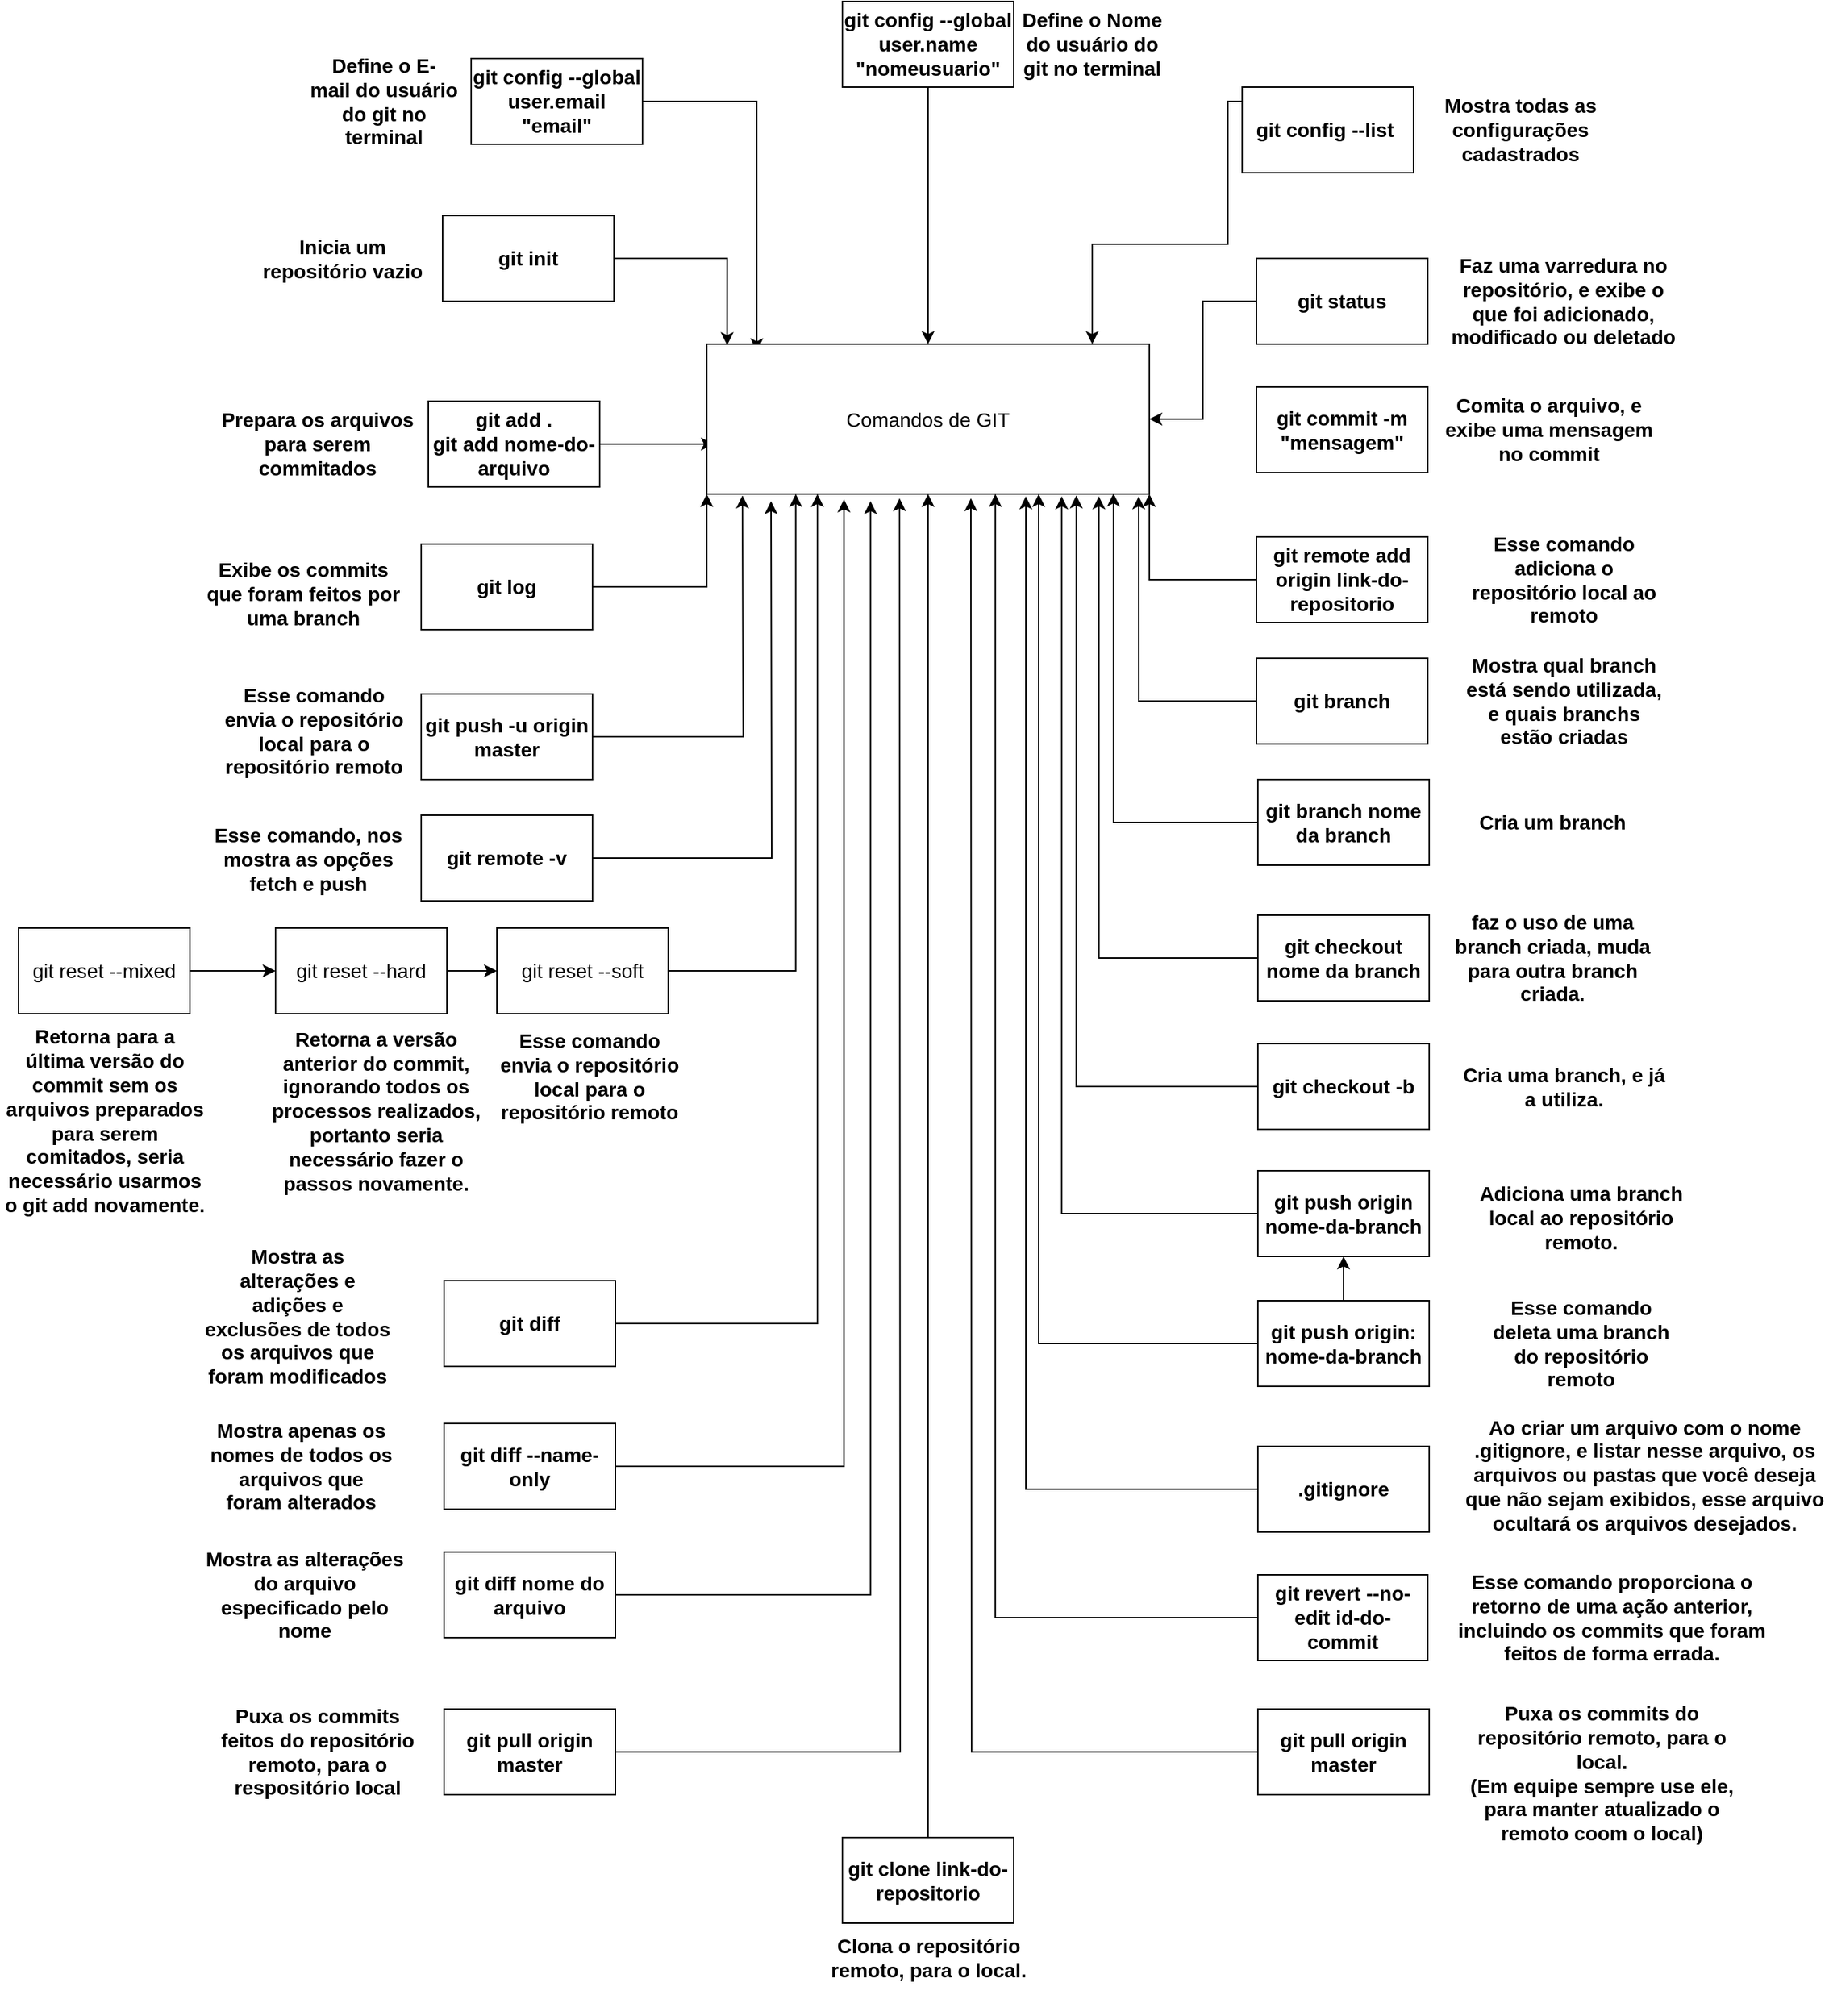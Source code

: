 <mxfile version="14.6.13" type="device"><diagram id="Fu_umPnv1f16jHtLj5su" name="Page-1"><mxGraphModel dx="2017" dy="1078" grid="1" gridSize="10" guides="1" tooltips="1" connect="1" arrows="1" fold="1" page="1" pageScale="1" pageWidth="827" pageHeight="1169" math="0" shadow="0"><root><mxCell id="0"/><mxCell id="1" parent="0"/><mxCell id="9Tiv09tL8kEDhpdBVm-y-2" value="git commit -m &quot;mensagem&quot;" style="rounded=0;whiteSpace=wrap;html=1;fontSize=14;fontStyle=1" vertex="1" parent="1"><mxGeometry x="970" y="300" width="120" height="60" as="geometry"/></mxCell><mxCell id="9Tiv09tL8kEDhpdBVm-y-56" value="" style="edgeStyle=orthogonalEdgeStyle;rounded=0;orthogonalLoop=1;jettySize=auto;html=1;fontSize=14;entryX=1;entryY=1;entryDx=0;entryDy=0;" edge="1" parent="1" source="9Tiv09tL8kEDhpdBVm-y-3" target="9Tiv09tL8kEDhpdBVm-y-37"><mxGeometry relative="1" as="geometry"/></mxCell><mxCell id="9Tiv09tL8kEDhpdBVm-y-3" value="git remote add origin link-do-repositorio" style="rounded=0;whiteSpace=wrap;html=1;fontStyle=1;fontSize=14;" vertex="1" parent="1"><mxGeometry x="970" y="405" width="120" height="60" as="geometry"/></mxCell><mxCell id="9Tiv09tL8kEDhpdBVm-y-45" value="" style="edgeStyle=orthogonalEdgeStyle;rounded=0;orthogonalLoop=1;jettySize=auto;html=1;fontSize=14;" edge="1" parent="1" source="9Tiv09tL8kEDhpdBVm-y-4" target="9Tiv09tL8kEDhpdBVm-y-37"><mxGeometry relative="1" as="geometry"/></mxCell><mxCell id="9Tiv09tL8kEDhpdBVm-y-4" value="git config --global user.name &quot;nomeusuario&quot;" style="rounded=0;whiteSpace=wrap;html=1;fontSize=14;fontStyle=1" vertex="1" parent="1"><mxGeometry x="680" y="30" width="120" height="60" as="geometry"/></mxCell><mxCell id="9Tiv09tL8kEDhpdBVm-y-55" value="" style="edgeStyle=orthogonalEdgeStyle;rounded=0;orthogonalLoop=1;jettySize=auto;html=1;fontSize=14;" edge="1" parent="1" source="9Tiv09tL8kEDhpdBVm-y-5"><mxGeometry relative="1" as="geometry"><mxPoint x="610" y="376" as="targetPoint"/></mxGeometry></mxCell><mxCell id="9Tiv09tL8kEDhpdBVm-y-5" value="git push -u origin master" style="rounded=0;whiteSpace=wrap;html=1;fontStyle=1;fontSize=14;" vertex="1" parent="1"><mxGeometry x="385" y="515" width="120" height="60" as="geometry"/></mxCell><mxCell id="9Tiv09tL8kEDhpdBVm-y-49" value="" style="edgeStyle=orthogonalEdgeStyle;rounded=0;orthogonalLoop=1;jettySize=auto;html=1;fontSize=14;entryX=0.046;entryY=0.007;entryDx=0;entryDy=0;entryPerimeter=0;" edge="1" parent="1" source="9Tiv09tL8kEDhpdBVm-y-6" target="9Tiv09tL8kEDhpdBVm-y-37"><mxGeometry relative="1" as="geometry"><mxPoint x="690" y="260" as="targetPoint"/></mxGeometry></mxCell><mxCell id="9Tiv09tL8kEDhpdBVm-y-6" value="git init" style="rounded=0;whiteSpace=wrap;html=1;fontSize=14;fontStyle=1" vertex="1" parent="1"><mxGeometry x="400" y="180" width="120" height="60" as="geometry"/></mxCell><mxCell id="9Tiv09tL8kEDhpdBVm-y-50" value="" style="edgeStyle=orthogonalEdgeStyle;rounded=0;orthogonalLoop=1;jettySize=auto;html=1;fontSize=14;entryX=0.016;entryY=0.667;entryDx=0;entryDy=0;entryPerimeter=0;" edge="1" parent="1" source="9Tiv09tL8kEDhpdBVm-y-7" target="9Tiv09tL8kEDhpdBVm-y-37"><mxGeometry relative="1" as="geometry"><mxPoint x="570" y="275" as="targetPoint"/></mxGeometry></mxCell><mxCell id="9Tiv09tL8kEDhpdBVm-y-7" value="git add .&lt;br style=&quot;font-size: 14px;&quot;&gt;git add nome-do-arquivo" style="rounded=0;whiteSpace=wrap;html=1;fontSize=14;fontStyle=1" vertex="1" parent="1"><mxGeometry x="390" y="310" width="120" height="60" as="geometry"/></mxCell><mxCell id="9Tiv09tL8kEDhpdBVm-y-47" value="" style="edgeStyle=orthogonalEdgeStyle;rounded=0;orthogonalLoop=1;jettySize=auto;html=1;fontSize=14;" edge="1" parent="1" source="9Tiv09tL8kEDhpdBVm-y-8" target="9Tiv09tL8kEDhpdBVm-y-37"><mxGeometry relative="1" as="geometry"/></mxCell><mxCell id="9Tiv09tL8kEDhpdBVm-y-8" value="git status" style="rounded=0;whiteSpace=wrap;html=1;fontSize=14;fontStyle=1" vertex="1" parent="1"><mxGeometry x="970" y="210" width="120" height="60" as="geometry"/></mxCell><mxCell id="9Tiv09tL8kEDhpdBVm-y-54" value="" style="edgeStyle=orthogonalEdgeStyle;rounded=0;orthogonalLoop=1;jettySize=auto;html=1;fontSize=14;entryX=0;entryY=1;entryDx=0;entryDy=0;" edge="1" parent="1" source="9Tiv09tL8kEDhpdBVm-y-9" target="9Tiv09tL8kEDhpdBVm-y-37"><mxGeometry relative="1" as="geometry"><mxPoint x="590" y="300" as="targetPoint"/></mxGeometry></mxCell><mxCell id="9Tiv09tL8kEDhpdBVm-y-9" value="&lt;b&gt;&lt;font style=&quot;font-size: 14px&quot;&gt;git log&lt;/font&gt;&lt;/b&gt;" style="rounded=0;whiteSpace=wrap;html=1;" vertex="1" parent="1"><mxGeometry x="385" y="410" width="120" height="60" as="geometry"/></mxCell><mxCell id="9Tiv09tL8kEDhpdBVm-y-48" value="" style="edgeStyle=orthogonalEdgeStyle;rounded=0;orthogonalLoop=1;jettySize=auto;html=1;fontSize=14;entryX=0.113;entryY=0.048;entryDx=0;entryDy=0;entryPerimeter=0;" edge="1" parent="1" source="9Tiv09tL8kEDhpdBVm-y-11" target="9Tiv09tL8kEDhpdBVm-y-37"><mxGeometry relative="1" as="geometry"><mxPoint x="620" y="210" as="targetPoint"/><Array as="points"><mxPoint x="620" y="100"/></Array></mxGeometry></mxCell><mxCell id="9Tiv09tL8kEDhpdBVm-y-11" value="git config --global user.email &quot;email&quot;" style="rounded=0;whiteSpace=wrap;html=1;fontSize=14;fontStyle=1;labelBackgroundColor=#ffffff;" vertex="1" parent="1"><mxGeometry x="420" y="70" width="120" height="60" as="geometry"/></mxCell><mxCell id="9Tiv09tL8kEDhpdBVm-y-14" value="Define o Nome do usuário do git no terminal&lt;br style=&quot;font-size: 14px;&quot;&gt;" style="text;html=1;strokeColor=none;fillColor=none;align=center;verticalAlign=middle;whiteSpace=wrap;rounded=0;fontSize=14;fontStyle=1" vertex="1" parent="1"><mxGeometry x="800" y="40" width="110" height="40" as="geometry"/></mxCell><mxCell id="9Tiv09tL8kEDhpdBVm-y-15" value="Define o E-mail&amp;nbsp;do usuário do git no terminal" style="text;html=1;strokeColor=none;fillColor=none;align=center;verticalAlign=middle;whiteSpace=wrap;rounded=0;fontSize=14;fontStyle=1" vertex="1" parent="1"><mxGeometry x="304" y="80" width="110" height="40" as="geometry"/></mxCell><mxCell id="9Tiv09tL8kEDhpdBVm-y-46" value="" style="edgeStyle=orthogonalEdgeStyle;rounded=0;orthogonalLoop=1;jettySize=auto;html=1;fontSize=14;" edge="1" parent="1" source="9Tiv09tL8kEDhpdBVm-y-17" target="9Tiv09tL8kEDhpdBVm-y-37"><mxGeometry relative="1" as="geometry"><Array as="points"><mxPoint x="950" y="100"/><mxPoint x="950" y="200"/><mxPoint x="855" y="200"/></Array></mxGeometry></mxCell><mxCell id="9Tiv09tL8kEDhpdBVm-y-17" value="git config --list&amp;nbsp;" style="rounded=0;whiteSpace=wrap;html=1;fontSize=14;fontStyle=1" vertex="1" parent="1"><mxGeometry x="960" y="90" width="120" height="60" as="geometry"/></mxCell><mxCell id="9Tiv09tL8kEDhpdBVm-y-19" value="Mostra todas as configurações cadastrados" style="text;html=1;strokeColor=none;fillColor=none;align=center;verticalAlign=middle;whiteSpace=wrap;rounded=0;fontSize=14;fontStyle=1" vertex="1" parent="1"><mxGeometry x="1080" y="90" width="150" height="60" as="geometry"/></mxCell><mxCell id="9Tiv09tL8kEDhpdBVm-y-26" value="Inicia um repositório vazio" style="text;html=1;strokeColor=none;fillColor=none;align=center;verticalAlign=middle;whiteSpace=wrap;rounded=0;fontSize=14;fontStyle=1" vertex="1" parent="1"><mxGeometry x="270" y="185" width="120" height="50" as="geometry"/></mxCell><mxCell id="9Tiv09tL8kEDhpdBVm-y-28" value="Faz uma varredura no repositório, e exibe o que foi adicionado, modificado ou deletado" style="text;html=1;strokeColor=none;fillColor=none;align=center;verticalAlign=middle;whiteSpace=wrap;rounded=0;fontSize=14;fontStyle=1" vertex="1" parent="1"><mxGeometry x="1100" y="210" width="170" height="60" as="geometry"/></mxCell><mxCell id="9Tiv09tL8kEDhpdBVm-y-30" value="Prepara os arquivos para serem commitados" style="text;html=1;strokeColor=none;fillColor=none;align=center;verticalAlign=middle;whiteSpace=wrap;rounded=0;fontSize=14;fontStyle=1" vertex="1" parent="1"><mxGeometry x="240" y="305" width="145" height="70" as="geometry"/></mxCell><mxCell id="9Tiv09tL8kEDhpdBVm-y-32" value="Comita o arquivo, e exibe uma mensagem no commit" style="text;html=1;strokeColor=none;fillColor=none;align=center;verticalAlign=middle;whiteSpace=wrap;rounded=0;fontSize=14;fontStyle=1" vertex="1" parent="1"><mxGeometry x="1100" y="300" width="150" height="60" as="geometry"/></mxCell><mxCell id="9Tiv09tL8kEDhpdBVm-y-35" value="Exibe os commits que foram feitos por uma branch" style="text;html=1;strokeColor=none;fillColor=none;align=center;verticalAlign=middle;whiteSpace=wrap;rounded=0;fontSize=14;fontStyle=1" vertex="1" parent="1"><mxGeometry x="230" y="410" width="145" height="70" as="geometry"/></mxCell><mxCell id="9Tiv09tL8kEDhpdBVm-y-37" value="Comandos de GIT" style="rounded=0;whiteSpace=wrap;html=1;fontSize=14;" vertex="1" parent="1"><mxGeometry x="585" y="270" width="310" height="105" as="geometry"/></mxCell><mxCell id="9Tiv09tL8kEDhpdBVm-y-40" value="Esse comando adiciona o repositório local ao remoto" style="text;html=1;strokeColor=none;fillColor=none;align=center;verticalAlign=middle;whiteSpace=wrap;rounded=0;fontSize=14;fontStyle=1" vertex="1" parent="1"><mxGeometry x="1112.5" y="400" width="145" height="70" as="geometry"/></mxCell><mxCell id="9Tiv09tL8kEDhpdBVm-y-41" value="Esse comando envia o repositório local para o repositório remoto" style="text;html=1;strokeColor=none;fillColor=none;align=center;verticalAlign=middle;whiteSpace=wrap;rounded=0;fontSize=14;fontStyle=1;spacingTop=1;" vertex="1" parent="1"><mxGeometry x="240" y="510" width="140" height="60" as="geometry"/></mxCell><mxCell id="9Tiv09tL8kEDhpdBVm-y-44" style="edgeStyle=orthogonalEdgeStyle;rounded=0;orthogonalLoop=1;jettySize=auto;html=1;exitX=0.5;exitY=1;exitDx=0;exitDy=0;fontSize=14;" edge="1" parent="1" source="9Tiv09tL8kEDhpdBVm-y-15" target="9Tiv09tL8kEDhpdBVm-y-15"><mxGeometry relative="1" as="geometry"/></mxCell><mxCell id="9Tiv09tL8kEDhpdBVm-y-58" value="" style="edgeStyle=orthogonalEdgeStyle;rounded=0;orthogonalLoop=1;jettySize=auto;html=1;fontSize=14;entryX=0.976;entryY=1.016;entryDx=0;entryDy=0;entryPerimeter=0;" edge="1" parent="1" source="9Tiv09tL8kEDhpdBVm-y-57" target="9Tiv09tL8kEDhpdBVm-y-37"><mxGeometry relative="1" as="geometry"><mxPoint x="890" y="320" as="targetPoint"/></mxGeometry></mxCell><mxCell id="9Tiv09tL8kEDhpdBVm-y-57" value="git branch" style="rounded=0;whiteSpace=wrap;html=1;fontSize=14;fontStyle=1" vertex="1" parent="1"><mxGeometry x="970" y="490" width="120" height="60" as="geometry"/></mxCell><mxCell id="9Tiv09tL8kEDhpdBVm-y-59" value="Mostra qual branch está sendo utilizada, e quais branchs estão criadas" style="text;html=1;strokeColor=none;fillColor=none;align=center;verticalAlign=middle;whiteSpace=wrap;rounded=0;fontSize=14;fontStyle=1" vertex="1" parent="1"><mxGeometry x="1112.5" y="490" width="145" height="60" as="geometry"/></mxCell><mxCell id="9Tiv09tL8kEDhpdBVm-y-61" value="" style="edgeStyle=orthogonalEdgeStyle;rounded=0;orthogonalLoop=1;jettySize=auto;html=1;fontSize=14;entryX=0.201;entryY=1;entryDx=0;entryDy=0;entryPerimeter=0;" edge="1" parent="1" source="9Tiv09tL8kEDhpdBVm-y-60" target="9Tiv09tL8kEDhpdBVm-y-37"><mxGeometry relative="1" as="geometry"><mxPoint x="640" y="350" as="targetPoint"/></mxGeometry></mxCell><mxCell id="9Tiv09tL8kEDhpdBVm-y-60" value="git reset --soft" style="rounded=0;whiteSpace=wrap;html=1;fontSize=14;" vertex="1" parent="1"><mxGeometry x="438" y="679" width="120" height="60" as="geometry"/></mxCell><mxCell id="9Tiv09tL8kEDhpdBVm-y-64" value="" style="edgeStyle=orthogonalEdgeStyle;rounded=0;orthogonalLoop=1;jettySize=auto;html=1;fontSize=14;" edge="1" parent="1" source="9Tiv09tL8kEDhpdBVm-y-62" target="9Tiv09tL8kEDhpdBVm-y-60"><mxGeometry relative="1" as="geometry"/></mxCell><mxCell id="9Tiv09tL8kEDhpdBVm-y-62" value="git reset --hard" style="rounded=0;whiteSpace=wrap;html=1;fontSize=14;" vertex="1" parent="1"><mxGeometry x="283" y="679" width="120" height="60" as="geometry"/></mxCell><mxCell id="9Tiv09tL8kEDhpdBVm-y-65" value="" style="edgeStyle=orthogonalEdgeStyle;rounded=0;orthogonalLoop=1;jettySize=auto;html=1;fontSize=14;" edge="1" parent="1" source="9Tiv09tL8kEDhpdBVm-y-63" target="9Tiv09tL8kEDhpdBVm-y-62"><mxGeometry relative="1" as="geometry"/></mxCell><mxCell id="9Tiv09tL8kEDhpdBVm-y-63" value="git reset --mixed" style="rounded=0;whiteSpace=wrap;html=1;fontSize=14;" vertex="1" parent="1"><mxGeometry x="103" y="679" width="120" height="60" as="geometry"/></mxCell><mxCell id="9Tiv09tL8kEDhpdBVm-y-66" value="Retorna para a última versão do commit sem os arquivos preparados para serem comitados, seria necessário usarmos o git add novamente." style="text;html=1;strokeColor=none;fillColor=none;align=center;verticalAlign=middle;whiteSpace=wrap;rounded=0;fontSize=14;fontStyle=1" vertex="1" parent="1"><mxGeometry x="90.5" y="779" width="145" height="70" as="geometry"/></mxCell><mxCell id="9Tiv09tL8kEDhpdBVm-y-67" value="Retorna a versão anterior do commit, ignorando todos os processos realizados, portanto seria necessário fazer o passos novamente." style="text;html=1;strokeColor=none;fillColor=none;align=center;verticalAlign=middle;whiteSpace=wrap;rounded=0;fontSize=14;fontStyle=1" vertex="1" parent="1"><mxGeometry x="275.5" y="752" width="155" height="110" as="geometry"/></mxCell><mxCell id="9Tiv09tL8kEDhpdBVm-y-68" value="Esse comando envia o repositório local para o repositório remoto" style="text;html=1;strokeColor=none;fillColor=none;align=center;verticalAlign=middle;whiteSpace=wrap;rounded=0;fontSize=14;fontStyle=1" vertex="1" parent="1"><mxGeometry x="438" y="753" width="130" height="60" as="geometry"/></mxCell><mxCell id="9Tiv09tL8kEDhpdBVm-y-70" style="edgeStyle=orthogonalEdgeStyle;rounded=0;orthogonalLoop=1;jettySize=auto;html=1;exitX=0.5;exitY=1;exitDx=0;exitDy=0;fontSize=14;" edge="1" parent="1"><mxGeometry relative="1" as="geometry"><mxPoint x="163.0" y="849" as="sourcePoint"/><mxPoint x="163.0" y="849" as="targetPoint"/></mxGeometry></mxCell><mxCell id="9Tiv09tL8kEDhpdBVm-y-77" value="" style="edgeStyle=orthogonalEdgeStyle;rounded=0;orthogonalLoop=1;jettySize=auto;html=1;fontSize=14;entryX=0.919;entryY=0.996;entryDx=0;entryDy=0;entryPerimeter=0;" edge="1" parent="1" source="9Tiv09tL8kEDhpdBVm-y-71" target="9Tiv09tL8kEDhpdBVm-y-37"><mxGeometry relative="1" as="geometry"><mxPoint x="870" y="320" as="targetPoint"/><Array as="points"><mxPoint x="870" y="605"/></Array></mxGeometry></mxCell><mxCell id="9Tiv09tL8kEDhpdBVm-y-71" value="git branch nome da branch" style="rounded=0;whiteSpace=wrap;html=1;fontSize=14;fontStyle=1" vertex="1" parent="1"><mxGeometry x="971" y="575" width="120" height="60" as="geometry"/></mxCell><mxCell id="9Tiv09tL8kEDhpdBVm-y-78" value="" style="edgeStyle=orthogonalEdgeStyle;rounded=0;orthogonalLoop=1;jettySize=auto;html=1;fontSize=14;entryX=0.886;entryY=1.016;entryDx=0;entryDy=0;entryPerimeter=0;" edge="1" parent="1" source="9Tiv09tL8kEDhpdBVm-y-72" target="9Tiv09tL8kEDhpdBVm-y-37"><mxGeometry relative="1" as="geometry"><mxPoint x="860" y="320" as="targetPoint"/></mxGeometry></mxCell><mxCell id="9Tiv09tL8kEDhpdBVm-y-72" value="git checkout nome da branch" style="rounded=0;whiteSpace=wrap;html=1;fontSize=14;fontStyle=1" vertex="1" parent="1"><mxGeometry x="971" y="670" width="120" height="60" as="geometry"/></mxCell><mxCell id="9Tiv09tL8kEDhpdBVm-y-79" value="" style="edgeStyle=orthogonalEdgeStyle;rounded=0;orthogonalLoop=1;jettySize=auto;html=1;fontSize=14;entryX=0.835;entryY=1.01;entryDx=0;entryDy=0;entryPerimeter=0;" edge="1" parent="1" source="9Tiv09tL8kEDhpdBVm-y-73" target="9Tiv09tL8kEDhpdBVm-y-37"><mxGeometry relative="1" as="geometry"/></mxCell><mxCell id="9Tiv09tL8kEDhpdBVm-y-73" value="git checkout -b" style="rounded=0;whiteSpace=wrap;html=1;fontSize=14;fontStyle=1" vertex="1" parent="1"><mxGeometry x="971" y="760" width="120" height="60" as="geometry"/></mxCell><mxCell id="9Tiv09tL8kEDhpdBVm-y-74" value="Cria um branch" style="text;html=1;strokeColor=none;fillColor=none;align=center;verticalAlign=middle;whiteSpace=wrap;rounded=0;fontSize=14;fontStyle=1" vertex="1" parent="1"><mxGeometry x="1105" y="575" width="145" height="60" as="geometry"/></mxCell><mxCell id="9Tiv09tL8kEDhpdBVm-y-75" value="faz o uso de uma branch criada, muda para outra branch criada." style="text;html=1;strokeColor=none;fillColor=none;align=center;verticalAlign=middle;whiteSpace=wrap;rounded=0;fontSize=14;fontStyle=1" vertex="1" parent="1"><mxGeometry x="1105" y="670" width="145" height="60" as="geometry"/></mxCell><mxCell id="9Tiv09tL8kEDhpdBVm-y-76" value="Cria uma branch, e já a utiliza." style="text;html=1;strokeColor=none;fillColor=none;align=center;verticalAlign=middle;whiteSpace=wrap;rounded=0;fontSize=14;fontStyle=1" vertex="1" parent="1"><mxGeometry x="1112.5" y="760" width="145" height="60" as="geometry"/></mxCell><mxCell id="9Tiv09tL8kEDhpdBVm-y-95" value="" style="edgeStyle=orthogonalEdgeStyle;rounded=0;orthogonalLoop=1;jettySize=auto;html=1;fontSize=14;entryX=0.37;entryY=1.048;entryDx=0;entryDy=0;entryPerimeter=0;" edge="1" parent="1" source="9Tiv09tL8kEDhpdBVm-y-81" target="9Tiv09tL8kEDhpdBVm-y-37"><mxGeometry relative="1" as="geometry"/></mxCell><mxCell id="9Tiv09tL8kEDhpdBVm-y-81" value="git diff nome do arquivo" style="rounded=0;whiteSpace=wrap;html=1;fontSize=14;fontStyle=1" vertex="1" parent="1"><mxGeometry x="401" y="1116" width="120" height="60" as="geometry"/></mxCell><mxCell id="9Tiv09tL8kEDhpdBVm-y-87" value="" style="edgeStyle=orthogonalEdgeStyle;rounded=0;orthogonalLoop=1;jettySize=auto;html=1;fontSize=14;entryX=0.31;entryY=1.036;entryDx=0;entryDy=0;entryPerimeter=0;" edge="1" parent="1" source="9Tiv09tL8kEDhpdBVm-y-82" target="9Tiv09tL8kEDhpdBVm-y-37"><mxGeometry relative="1" as="geometry"><mxPoint x="670" y="320" as="targetPoint"/></mxGeometry></mxCell><mxCell id="9Tiv09tL8kEDhpdBVm-y-82" value="git diff --name-only" style="rounded=0;whiteSpace=wrap;html=1;fontSize=14;fontStyle=1" vertex="1" parent="1"><mxGeometry x="401" y="1026" width="120" height="60" as="geometry"/></mxCell><mxCell id="9Tiv09tL8kEDhpdBVm-y-86" value="" style="edgeStyle=orthogonalEdgeStyle;rounded=0;orthogonalLoop=1;jettySize=auto;html=1;fontSize=14;entryX=0.25;entryY=1;entryDx=0;entryDy=0;" edge="1" parent="1" source="9Tiv09tL8kEDhpdBVm-y-83" target="9Tiv09tL8kEDhpdBVm-y-37"><mxGeometry relative="1" as="geometry"><mxPoint x="650" y="320" as="targetPoint"/></mxGeometry></mxCell><mxCell id="9Tiv09tL8kEDhpdBVm-y-83" value="git diff" style="rounded=0;whiteSpace=wrap;html=1;fontSize=14;fontStyle=1" vertex="1" parent="1"><mxGeometry x="401" y="926" width="120" height="60" as="geometry"/></mxCell><mxCell id="9Tiv09tL8kEDhpdBVm-y-84" value="Mostra as alterações e adições e exclusões de todos os arquivos que foram modificados" style="text;html=1;strokeColor=none;fillColor=none;align=center;verticalAlign=middle;whiteSpace=wrap;rounded=0;fontSize=14;fontStyle=1" vertex="1" parent="1"><mxGeometry x="231" y="916" width="135" height="70" as="geometry"/></mxCell><mxCell id="9Tiv09tL8kEDhpdBVm-y-85" value="Mostra apenas os nomes de todos os arquivos que foram alterados" style="text;html=1;strokeColor=none;fillColor=none;align=center;verticalAlign=middle;whiteSpace=wrap;rounded=0;fontSize=14;fontStyle=1" vertex="1" parent="1"><mxGeometry x="236" y="1026" width="130" height="60" as="geometry"/></mxCell><mxCell id="9Tiv09tL8kEDhpdBVm-y-88" value="Mostra as alterações do arquivo especificado pelo nome" style="text;html=1;strokeColor=none;fillColor=none;align=center;verticalAlign=middle;whiteSpace=wrap;rounded=0;fontSize=14;fontStyle=1" vertex="1" parent="1"><mxGeometry x="231" y="1106" width="145" height="80" as="geometry"/></mxCell><mxCell id="9Tiv09tL8kEDhpdBVm-y-92" value="" style="edgeStyle=orthogonalEdgeStyle;rounded=0;orthogonalLoop=1;jettySize=auto;html=1;fontSize=14;" edge="1" parent="1" source="9Tiv09tL8kEDhpdBVm-y-91"><mxGeometry relative="1" as="geometry"><mxPoint x="630" y="380" as="targetPoint"/></mxGeometry></mxCell><mxCell id="9Tiv09tL8kEDhpdBVm-y-91" value="git remote -v" style="rounded=0;whiteSpace=wrap;html=1;fontStyle=1;fontSize=14;" vertex="1" parent="1"><mxGeometry x="385" y="600" width="120" height="60" as="geometry"/></mxCell><mxCell id="9Tiv09tL8kEDhpdBVm-y-94" value="Esse comando, nos mostra as opções fetch e push" style="text;html=1;strokeColor=none;fillColor=none;align=center;verticalAlign=middle;whiteSpace=wrap;rounded=0;fontSize=14;fontStyle=1;spacingTop=1;" vertex="1" parent="1"><mxGeometry x="235.5" y="600" width="140" height="60" as="geometry"/></mxCell><mxCell id="9Tiv09tL8kEDhpdBVm-y-115" value="" style="edgeStyle=orthogonalEdgeStyle;rounded=0;orthogonalLoop=1;jettySize=auto;html=1;fontSize=14;fontColor=#FFFFFF;" edge="1" parent="1" source="9Tiv09tL8kEDhpdBVm-y-96"><mxGeometry relative="1" as="geometry"><mxPoint x="720" y="378" as="targetPoint"/></mxGeometry></mxCell><mxCell id="9Tiv09tL8kEDhpdBVm-y-96" value="git pull origin master" style="rounded=0;whiteSpace=wrap;html=1;fontSize=14;fontStyle=1" vertex="1" parent="1"><mxGeometry x="401" y="1226" width="120" height="60" as="geometry"/></mxCell><mxCell id="9Tiv09tL8kEDhpdBVm-y-101" value="" style="edgeStyle=orthogonalEdgeStyle;rounded=0;orthogonalLoop=1;jettySize=auto;html=1;fontSize=14;entryX=0.652;entryY=1;entryDx=0;entryDy=0;entryPerimeter=0;" edge="1" parent="1" source="9Tiv09tL8kEDhpdBVm-y-97" target="9Tiv09tL8kEDhpdBVm-y-37"><mxGeometry relative="1" as="geometry"><mxPoint x="809" y="320" as="targetPoint"/></mxGeometry></mxCell><mxCell id="9Tiv09tL8kEDhpdBVm-y-97" value="git revert --no-edit id-do-commit" style="rounded=0;whiteSpace=wrap;html=1;fontSize=14;fontStyle=1" vertex="1" parent="1"><mxGeometry x="971" y="1132" width="119" height="60" as="geometry"/></mxCell><mxCell id="9Tiv09tL8kEDhpdBVm-y-100" value="" style="edgeStyle=orthogonalEdgeStyle;rounded=0;orthogonalLoop=1;jettySize=auto;html=1;fontSize=14;entryX=0.721;entryY=1.016;entryDx=0;entryDy=0;entryPerimeter=0;" edge="1" parent="1" source="9Tiv09tL8kEDhpdBVm-y-98" target="9Tiv09tL8kEDhpdBVm-y-37"><mxGeometry relative="1" as="geometry"/></mxCell><mxCell id="9Tiv09tL8kEDhpdBVm-y-98" value=".gitignore" style="rounded=0;whiteSpace=wrap;html=1;fontSize=14;fontStyle=1" vertex="1" parent="1"><mxGeometry x="971" y="1042" width="120" height="60" as="geometry"/></mxCell><mxCell id="9Tiv09tL8kEDhpdBVm-y-99" value="Ao criar um arquivo com o nome .gitignore, e listar nesse arquivo, os arquivos ou pastas que você deseja que não sejam exibidos, esse arquivo ocultará os arquivos desejados." style="text;html=1;strokeColor=none;fillColor=none;align=center;verticalAlign=middle;whiteSpace=wrap;rounded=0;fontSize=14;fontStyle=1" vertex="1" parent="1"><mxGeometry x="1112.5" y="1022" width="257.5" height="80" as="geometry"/></mxCell><mxCell id="9Tiv09tL8kEDhpdBVm-y-102" value="Esse comando proporciona o retorno de uma ação anterior, incluindo os commits que foram feitos de forma errada." style="text;html=1;strokeColor=none;fillColor=none;align=center;verticalAlign=middle;whiteSpace=wrap;rounded=0;fontSize=14;fontStyle=1" vertex="1" parent="1"><mxGeometry x="1100" y="1122" width="237.5" height="80" as="geometry"/></mxCell><mxCell id="9Tiv09tL8kEDhpdBVm-y-105" value="" style="edgeStyle=orthogonalEdgeStyle;rounded=0;orthogonalLoop=1;jettySize=auto;html=1;fontSize=14;entryX=0.802;entryY=1.016;entryDx=0;entryDy=0;entryPerimeter=0;" edge="1" parent="1" source="9Tiv09tL8kEDhpdBVm-y-103" target="9Tiv09tL8kEDhpdBVm-y-37"><mxGeometry relative="1" as="geometry"><Array as="points"><mxPoint x="834" y="879"/></Array></mxGeometry></mxCell><mxCell id="9Tiv09tL8kEDhpdBVm-y-103" value="git push origin nome-da-branch" style="rounded=0;whiteSpace=wrap;html=1;fontSize=14;fontStyle=1" vertex="1" parent="1"><mxGeometry x="971" y="849" width="120" height="60" as="geometry"/></mxCell><mxCell id="9Tiv09tL8kEDhpdBVm-y-108" value="" style="edgeStyle=orthogonalEdgeStyle;rounded=0;orthogonalLoop=1;jettySize=auto;html=1;fontSize=14;" edge="1" parent="1" source="9Tiv09tL8kEDhpdBVm-y-104" target="9Tiv09tL8kEDhpdBVm-y-103"><mxGeometry relative="1" as="geometry"/></mxCell><mxCell id="9Tiv09tL8kEDhpdBVm-y-121" style="edgeStyle=orthogonalEdgeStyle;rounded=0;orthogonalLoop=1;jettySize=auto;html=1;entryX=0.75;entryY=1;entryDx=0;entryDy=0;fontSize=14;fontColor=#FFFFFF;" edge="1" parent="1" source="9Tiv09tL8kEDhpdBVm-y-104" target="9Tiv09tL8kEDhpdBVm-y-37"><mxGeometry relative="1" as="geometry"/></mxCell><mxCell id="9Tiv09tL8kEDhpdBVm-y-104" value="git push origin: nome-da-branch" style="rounded=0;whiteSpace=wrap;html=1;fontSize=14;fontStyle=1" vertex="1" parent="1"><mxGeometry x="971" y="940" width="120" height="60" as="geometry"/></mxCell><mxCell id="9Tiv09tL8kEDhpdBVm-y-106" value="Adiciona uma branch local ao repositório remoto." style="text;html=1;strokeColor=none;fillColor=none;align=center;verticalAlign=middle;whiteSpace=wrap;rounded=0;fontSize=14;fontStyle=1" vertex="1" parent="1"><mxGeometry x="1125" y="852" width="145" height="60" as="geometry"/></mxCell><mxCell id="9Tiv09tL8kEDhpdBVm-y-107" value="Esse comando deleta uma branch do repositório remoto" style="text;html=1;strokeColor=none;fillColor=none;align=center;verticalAlign=middle;whiteSpace=wrap;rounded=0;fontSize=14;fontStyle=1" vertex="1" parent="1"><mxGeometry x="1125" y="940" width="145" height="60" as="geometry"/></mxCell><mxCell id="9Tiv09tL8kEDhpdBVm-y-116" value="" style="edgeStyle=orthogonalEdgeStyle;rounded=0;orthogonalLoop=1;jettySize=auto;html=1;fontSize=14;fontColor=#FFFFFF;" edge="1" parent="1" source="9Tiv09tL8kEDhpdBVm-y-110"><mxGeometry relative="1" as="geometry"><mxPoint x="770" y="378" as="targetPoint"/></mxGeometry></mxCell><mxCell id="9Tiv09tL8kEDhpdBVm-y-110" value="git pull origin master" style="rounded=0;whiteSpace=wrap;html=1;fontSize=14;fontStyle=1" vertex="1" parent="1"><mxGeometry x="971" y="1226" width="120" height="60" as="geometry"/></mxCell><mxCell id="9Tiv09tL8kEDhpdBVm-y-118" style="edgeStyle=orthogonalEdgeStyle;rounded=0;orthogonalLoop=1;jettySize=auto;html=1;entryX=0.5;entryY=1;entryDx=0;entryDy=0;fontSize=14;fontColor=#FFFFFF;" edge="1" parent="1" source="9Tiv09tL8kEDhpdBVm-y-111" target="9Tiv09tL8kEDhpdBVm-y-37"><mxGeometry relative="1" as="geometry"/></mxCell><mxCell id="9Tiv09tL8kEDhpdBVm-y-111" value="git clone link-do-repositorio" style="rounded=0;whiteSpace=wrap;html=1;fontSize=14;fontStyle=1" vertex="1" parent="1"><mxGeometry x="680" y="1316" width="120" height="60" as="geometry"/></mxCell><mxCell id="9Tiv09tL8kEDhpdBVm-y-112" value="Puxa os commits feitos do repositório remoto, para o respositório local" style="text;html=1;strokeColor=none;fillColor=none;align=center;verticalAlign=middle;whiteSpace=wrap;rounded=0;fontSize=14;fontStyle=1" vertex="1" parent="1"><mxGeometry x="240" y="1216" width="145" height="80" as="geometry"/></mxCell><mxCell id="9Tiv09tL8kEDhpdBVm-y-113" value="Puxa os commits do repositório remoto, para o local.&lt;br&gt;(Em equipe sempre use ele, para manter atualizado o remoto coom o local)" style="text;html=1;strokeColor=none;fillColor=none;align=center;verticalAlign=middle;whiteSpace=wrap;rounded=0;fontSize=14;fontStyle=1" vertex="1" parent="1"><mxGeometry x="1112.5" y="1226" width="197.5" height="90" as="geometry"/></mxCell><mxCell id="9Tiv09tL8kEDhpdBVm-y-114" value="Clona o repositório remoto, para o local." style="text;html=1;strokeColor=none;fillColor=none;align=center;verticalAlign=middle;whiteSpace=wrap;rounded=0;fontSize=14;fontStyle=1" vertex="1" parent="1"><mxGeometry x="667.5" y="1360" width="145" height="80" as="geometry"/></mxCell></root></mxGraphModel></diagram></mxfile>